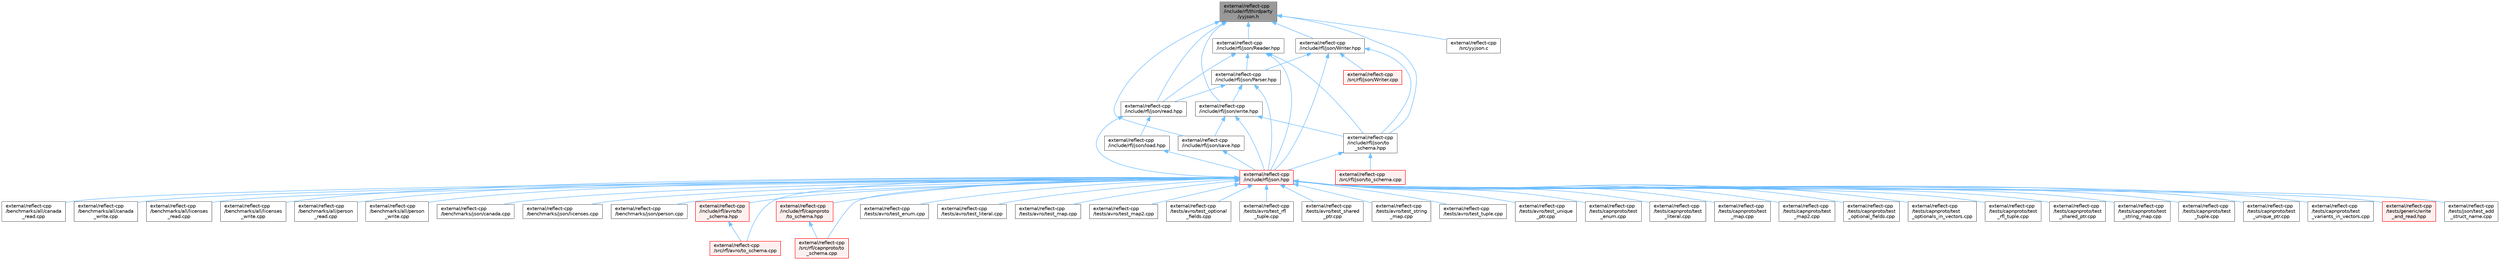 digraph "external/reflect-cpp/include/rfl/thirdparty/yyjson.h"
{
 // LATEX_PDF_SIZE
  bgcolor="transparent";
  edge [fontname=Helvetica,fontsize=10,labelfontname=Helvetica,labelfontsize=10];
  node [fontname=Helvetica,fontsize=10,shape=box,height=0.2,width=0.4];
  Node1 [id="Node000001",label="external/reflect-cpp\l/include/rfl/thirdparty\l/yyjson.h",height=0.2,width=0.4,color="gray40", fillcolor="grey60", style="filled", fontcolor="black",tooltip=" "];
  Node1 -> Node2 [id="edge1_Node000001_Node000002",dir="back",color="steelblue1",style="solid",tooltip=" "];
  Node2 [id="Node000002",label="external/reflect-cpp\l/include/rfl/json/Reader.hpp",height=0.2,width=0.4,color="grey40", fillcolor="white", style="filled",URL="$json_2_reader_8hpp.html",tooltip=" "];
  Node2 -> Node3 [id="edge2_Node000002_Node000003",dir="back",color="steelblue1",style="solid",tooltip=" "];
  Node3 [id="Node000003",label="external/reflect-cpp\l/include/rfl/json.hpp",height=0.2,width=0.4,color="red", fillcolor="#FFF0F0", style="filled",URL="$reflect-cpp_2include_2rfl_2json_8hpp.html",tooltip=" "];
  Node3 -> Node4 [id="edge3_Node000003_Node000004",dir="back",color="steelblue1",style="solid",tooltip=" "];
  Node4 [id="Node000004",label="external/reflect-cpp\l/benchmarks/all/canada\l_read.cpp",height=0.2,width=0.4,color="grey40", fillcolor="white", style="filled",URL="$canada__read_8cpp.html",tooltip=" "];
  Node3 -> Node5 [id="edge4_Node000003_Node000005",dir="back",color="steelblue1",style="solid",tooltip=" "];
  Node5 [id="Node000005",label="external/reflect-cpp\l/benchmarks/all/canada\l_write.cpp",height=0.2,width=0.4,color="grey40", fillcolor="white", style="filled",URL="$canada__write_8cpp.html",tooltip=" "];
  Node3 -> Node6 [id="edge5_Node000003_Node000006",dir="back",color="steelblue1",style="solid",tooltip=" "];
  Node6 [id="Node000006",label="external/reflect-cpp\l/benchmarks/all/licenses\l_read.cpp",height=0.2,width=0.4,color="grey40", fillcolor="white", style="filled",URL="$licenses__read_8cpp.html",tooltip=" "];
  Node3 -> Node7 [id="edge6_Node000003_Node000007",dir="back",color="steelblue1",style="solid",tooltip=" "];
  Node7 [id="Node000007",label="external/reflect-cpp\l/benchmarks/all/licenses\l_write.cpp",height=0.2,width=0.4,color="grey40", fillcolor="white", style="filled",URL="$licenses__write_8cpp.html",tooltip=" "];
  Node3 -> Node8 [id="edge7_Node000003_Node000008",dir="back",color="steelblue1",style="solid",tooltip=" "];
  Node8 [id="Node000008",label="external/reflect-cpp\l/benchmarks/all/person\l_read.cpp",height=0.2,width=0.4,color="grey40", fillcolor="white", style="filled",URL="$person__read_8cpp.html",tooltip=" "];
  Node3 -> Node9 [id="edge8_Node000003_Node000009",dir="back",color="steelblue1",style="solid",tooltip=" "];
  Node9 [id="Node000009",label="external/reflect-cpp\l/benchmarks/all/person\l_write.cpp",height=0.2,width=0.4,color="grey40", fillcolor="white", style="filled",URL="$person__write_8cpp.html",tooltip=" "];
  Node3 -> Node10 [id="edge9_Node000003_Node000010",dir="back",color="steelblue1",style="solid",tooltip=" "];
  Node10 [id="Node000010",label="external/reflect-cpp\l/benchmarks/json/canada.cpp",height=0.2,width=0.4,color="grey40", fillcolor="white", style="filled",URL="$canada_8cpp.html",tooltip=" "];
  Node3 -> Node11 [id="edge10_Node000003_Node000011",dir="back",color="steelblue1",style="solid",tooltip=" "];
  Node11 [id="Node000011",label="external/reflect-cpp\l/benchmarks/json/licenses.cpp",height=0.2,width=0.4,color="grey40", fillcolor="white", style="filled",URL="$licenses_8cpp.html",tooltip=" "];
  Node3 -> Node12 [id="edge11_Node000003_Node000012",dir="back",color="steelblue1",style="solid",tooltip=" "];
  Node12 [id="Node000012",label="external/reflect-cpp\l/benchmarks/json/person.cpp",height=0.2,width=0.4,color="grey40", fillcolor="white", style="filled",URL="$person_8cpp.html",tooltip=" "];
  Node3 -> Node13 [id="edge12_Node000003_Node000013",dir="back",color="steelblue1",style="solid",tooltip=" "];
  Node13 [id="Node000013",label="external/reflect-cpp\l/include/rfl/avro/to\l_schema.hpp",height=0.2,width=0.4,color="red", fillcolor="#FFF0F0", style="filled",URL="$avro_2to__schema_8hpp.html",tooltip=" "];
  Node13 -> Node66 [id="edge13_Node000013_Node000066",dir="back",color="steelblue1",style="solid",tooltip=" "];
  Node66 [id="Node000066",label="external/reflect-cpp\l/src/rfl/avro/to_schema.cpp",height=0.2,width=0.4,color="red", fillcolor="#FFF0F0", style="filled",URL="$avro_2to__schema_8cpp.html",tooltip=" "];
  Node3 -> Node68 [id="edge14_Node000003_Node000068",dir="back",color="steelblue1",style="solid",tooltip=" "];
  Node68 [id="Node000068",label="external/reflect-cpp\l/include/rfl/capnproto\l/to_schema.hpp",height=0.2,width=0.4,color="red", fillcolor="#FFF0F0", style="filled",URL="$capnproto_2to__schema_8hpp.html",tooltip=" "];
  Node68 -> Node120 [id="edge15_Node000068_Node000120",dir="back",color="steelblue1",style="solid",tooltip=" "];
  Node120 [id="Node000120",label="external/reflect-cpp\l/src/rfl/capnproto/to\l_schema.cpp",height=0.2,width=0.4,color="red", fillcolor="#FFF0F0", style="filled",URL="$capnproto_2to__schema_8cpp.html",tooltip=" "];
  Node3 -> Node66 [id="edge16_Node000003_Node000066",dir="back",color="steelblue1",style="solid",tooltip=" "];
  Node3 -> Node120 [id="edge17_Node000003_Node000120",dir="back",color="steelblue1",style="solid",tooltip=" "];
  Node3 -> Node29 [id="edge18_Node000003_Node000029",dir="back",color="steelblue1",style="solid",tooltip=" "];
  Node29 [id="Node000029",label="external/reflect-cpp\l/tests/avro/test_enum.cpp",height=0.2,width=0.4,color="grey40", fillcolor="white", style="filled",URL="$avro_2test__enum_8cpp.html",tooltip=" "];
  Node3 -> Node37 [id="edge19_Node000003_Node000037",dir="back",color="steelblue1",style="solid",tooltip=" "];
  Node37 [id="Node000037",label="external/reflect-cpp\l/tests/avro/test_literal.cpp",height=0.2,width=0.4,color="grey40", fillcolor="white", style="filled",URL="$avro_2test__literal_8cpp.html",tooltip=" "];
  Node3 -> Node39 [id="edge20_Node000003_Node000039",dir="back",color="steelblue1",style="solid",tooltip=" "];
  Node39 [id="Node000039",label="external/reflect-cpp\l/tests/avro/test_map.cpp",height=0.2,width=0.4,color="grey40", fillcolor="white", style="filled",URL="$avro_2test__map_8cpp.html",tooltip=" "];
  Node3 -> Node40 [id="edge21_Node000003_Node000040",dir="back",color="steelblue1",style="solid",tooltip=" "];
  Node40 [id="Node000040",label="external/reflect-cpp\l/tests/avro/test_map2.cpp",height=0.2,width=0.4,color="grey40", fillcolor="white", style="filled",URL="$avro_2test__map2_8cpp.html",tooltip=" "];
  Node3 -> Node42 [id="edge22_Node000003_Node000042",dir="back",color="steelblue1",style="solid",tooltip=" "];
  Node42 [id="Node000042",label="external/reflect-cpp\l/tests/avro/test_optional\l_fields.cpp",height=0.2,width=0.4,color="grey40", fillcolor="white", style="filled",URL="$avro_2test__optional__fields_8cpp.html",tooltip=" "];
  Node3 -> Node47 [id="edge23_Node000003_Node000047",dir="back",color="steelblue1",style="solid",tooltip=" "];
  Node47 [id="Node000047",label="external/reflect-cpp\l/tests/avro/test_rfl\l_tuple.cpp",height=0.2,width=0.4,color="grey40", fillcolor="white", style="filled",URL="$avro_2test__rfl__tuple_8cpp.html",tooltip=" "];
  Node3 -> Node50 [id="edge24_Node000003_Node000050",dir="back",color="steelblue1",style="solid",tooltip=" "];
  Node50 [id="Node000050",label="external/reflect-cpp\l/tests/avro/test_shared\l_ptr.cpp",height=0.2,width=0.4,color="grey40", fillcolor="white", style="filled",URL="$avro_2test__shared__ptr_8cpp.html",tooltip=" "];
  Node3 -> Node54 [id="edge25_Node000003_Node000054",dir="back",color="steelblue1",style="solid",tooltip=" "];
  Node54 [id="Node000054",label="external/reflect-cpp\l/tests/avro/test_string\l_map.cpp",height=0.2,width=0.4,color="grey40", fillcolor="white", style="filled",URL="$avro_2test__string__map_8cpp.html",tooltip=" "];
  Node3 -> Node57 [id="edge26_Node000003_Node000057",dir="back",color="steelblue1",style="solid",tooltip=" "];
  Node57 [id="Node000057",label="external/reflect-cpp\l/tests/avro/test_tuple.cpp",height=0.2,width=0.4,color="grey40", fillcolor="white", style="filled",URL="$reflect-cpp_2tests_2avro_2test__tuple_8cpp.html",tooltip=" "];
  Node3 -> Node58 [id="edge27_Node000003_Node000058",dir="back",color="steelblue1",style="solid",tooltip=" "];
  Node58 [id="Node000058",label="external/reflect-cpp\l/tests/avro/test_unique\l_ptr.cpp",height=0.2,width=0.4,color="grey40", fillcolor="white", style="filled",URL="$avro_2test__unique__ptr_8cpp.html",tooltip=" "];
  Node3 -> Node83 [id="edge28_Node000003_Node000083",dir="back",color="steelblue1",style="solid",tooltip=" "];
  Node83 [id="Node000083",label="external/reflect-cpp\l/tests/capnproto/test\l_enum.cpp",height=0.2,width=0.4,color="grey40", fillcolor="white", style="filled",URL="$capnproto_2test__enum_8cpp.html",tooltip=" "];
  Node3 -> Node91 [id="edge29_Node000003_Node000091",dir="back",color="steelblue1",style="solid",tooltip=" "];
  Node91 [id="Node000091",label="external/reflect-cpp\l/tests/capnproto/test\l_literal.cpp",height=0.2,width=0.4,color="grey40", fillcolor="white", style="filled",URL="$capnproto_2test__literal_8cpp.html",tooltip=" "];
  Node3 -> Node93 [id="edge30_Node000003_Node000093",dir="back",color="steelblue1",style="solid",tooltip=" "];
  Node93 [id="Node000093",label="external/reflect-cpp\l/tests/capnproto/test\l_map.cpp",height=0.2,width=0.4,color="grey40", fillcolor="white", style="filled",URL="$capnproto_2test__map_8cpp.html",tooltip=" "];
  Node3 -> Node94 [id="edge31_Node000003_Node000094",dir="back",color="steelblue1",style="solid",tooltip=" "];
  Node94 [id="Node000094",label="external/reflect-cpp\l/tests/capnproto/test\l_map2.cpp",height=0.2,width=0.4,color="grey40", fillcolor="white", style="filled",URL="$capnproto_2test__map2_8cpp.html",tooltip=" "];
  Node3 -> Node96 [id="edge32_Node000003_Node000096",dir="back",color="steelblue1",style="solid",tooltip=" "];
  Node96 [id="Node000096",label="external/reflect-cpp\l/tests/capnproto/test\l_optional_fields.cpp",height=0.2,width=0.4,color="grey40", fillcolor="white", style="filled",URL="$capnproto_2test__optional__fields_8cpp.html",tooltip=" "];
  Node3 -> Node97 [id="edge33_Node000003_Node000097",dir="back",color="steelblue1",style="solid",tooltip=" "];
  Node97 [id="Node000097",label="external/reflect-cpp\l/tests/capnproto/test\l_optionals_in_vectors.cpp",height=0.2,width=0.4,color="grey40", fillcolor="white", style="filled",URL="$test__optionals__in__vectors_8cpp.html",tooltip=" "];
  Node3 -> Node102 [id="edge34_Node000003_Node000102",dir="back",color="steelblue1",style="solid",tooltip=" "];
  Node102 [id="Node000102",label="external/reflect-cpp\l/tests/capnproto/test\l_rfl_tuple.cpp",height=0.2,width=0.4,color="grey40", fillcolor="white", style="filled",URL="$capnproto_2test__rfl__tuple_8cpp.html",tooltip=" "];
  Node3 -> Node105 [id="edge35_Node000003_Node000105",dir="back",color="steelblue1",style="solid",tooltip=" "];
  Node105 [id="Node000105",label="external/reflect-cpp\l/tests/capnproto/test\l_shared_ptr.cpp",height=0.2,width=0.4,color="grey40", fillcolor="white", style="filled",URL="$capnproto_2test__shared__ptr_8cpp.html",tooltip=" "];
  Node3 -> Node107 [id="edge36_Node000003_Node000107",dir="back",color="steelblue1",style="solid",tooltip=" "];
  Node107 [id="Node000107",label="external/reflect-cpp\l/tests/capnproto/test\l_string_map.cpp",height=0.2,width=0.4,color="grey40", fillcolor="white", style="filled",URL="$capnproto_2test__string__map_8cpp.html",tooltip=" "];
  Node3 -> Node110 [id="edge37_Node000003_Node000110",dir="back",color="steelblue1",style="solid",tooltip=" "];
  Node110 [id="Node000110",label="external/reflect-cpp\l/tests/capnproto/test\l_tuple.cpp",height=0.2,width=0.4,color="grey40", fillcolor="white", style="filled",URL="$reflect-cpp_2tests_2capnproto_2test__tuple_8cpp.html",tooltip=" "];
  Node3 -> Node111 [id="edge38_Node000003_Node000111",dir="back",color="steelblue1",style="solid",tooltip=" "];
  Node111 [id="Node000111",label="external/reflect-cpp\l/tests/capnproto/test\l_unique_ptr.cpp",height=0.2,width=0.4,color="grey40", fillcolor="white", style="filled",URL="$capnproto_2test__unique__ptr_8cpp.html",tooltip=" "];
  Node3 -> Node114 [id="edge39_Node000003_Node000114",dir="back",color="steelblue1",style="solid",tooltip=" "];
  Node114 [id="Node000114",label="external/reflect-cpp\l/tests/capnproto/test\l_variants_in_vectors.cpp",height=0.2,width=0.4,color="grey40", fillcolor="white", style="filled",URL="$test__variants__in__vectors_8cpp.html",tooltip=" "];
  Node3 -> Node122 [id="edge40_Node000003_Node000122",dir="back",color="steelblue1",style="solid",tooltip=" "];
  Node122 [id="Node000122",label="external/reflect-cpp\l/tests/generic/write\l_and_read.hpp",height=0.2,width=0.4,color="red", fillcolor="#FFF0F0", style="filled",URL="$generic_2write__and__read_8hpp.html",tooltip=" "];
  Node3 -> Node159 [id="edge41_Node000003_Node000159",dir="back",color="steelblue1",style="solid",tooltip=" "];
  Node159 [id="Node000159",label="external/reflect-cpp\l/tests/json/test_add\l_struct_name.cpp",height=0.2,width=0.4,color="grey40", fillcolor="white", style="filled",URL="$json_2test__add__struct__name_8cpp.html",tooltip=" "];
  Node2 -> Node329 [id="edge42_Node000002_Node000329",dir="back",color="steelblue1",style="solid",tooltip=" "];
  Node329 [id="Node000329",label="external/reflect-cpp\l/include/rfl/json/Parser.hpp",height=0.2,width=0.4,color="grey40", fillcolor="white", style="filled",URL="$json_2_parser_8hpp.html",tooltip=" "];
  Node329 -> Node3 [id="edge43_Node000329_Node000003",dir="back",color="steelblue1",style="solid",tooltip=" "];
  Node329 -> Node330 [id="edge44_Node000329_Node000330",dir="back",color="steelblue1",style="solid",tooltip=" "];
  Node330 [id="Node000330",label="external/reflect-cpp\l/include/rfl/json/read.hpp",height=0.2,width=0.4,color="grey40", fillcolor="white", style="filled",URL="$json_2read_8hpp.html",tooltip=" "];
  Node330 -> Node3 [id="edge45_Node000330_Node000003",dir="back",color="steelblue1",style="solid",tooltip=" "];
  Node330 -> Node331 [id="edge46_Node000330_Node000331",dir="back",color="steelblue1",style="solid",tooltip=" "];
  Node331 [id="Node000331",label="external/reflect-cpp\l/include/rfl/json/load.hpp",height=0.2,width=0.4,color="grey40", fillcolor="white", style="filled",URL="$json_2load_8hpp.html",tooltip=" "];
  Node331 -> Node3 [id="edge47_Node000331_Node000003",dir="back",color="steelblue1",style="solid",tooltip=" "];
  Node329 -> Node332 [id="edge48_Node000329_Node000332",dir="back",color="steelblue1",style="solid",tooltip=" "];
  Node332 [id="Node000332",label="external/reflect-cpp\l/include/rfl/json/write.hpp",height=0.2,width=0.4,color="grey40", fillcolor="white", style="filled",URL="$json_2write_8hpp.html",tooltip=" "];
  Node332 -> Node3 [id="edge49_Node000332_Node000003",dir="back",color="steelblue1",style="solid",tooltip=" "];
  Node332 -> Node333 [id="edge50_Node000332_Node000333",dir="back",color="steelblue1",style="solid",tooltip=" "];
  Node333 [id="Node000333",label="external/reflect-cpp\l/include/rfl/json/save.hpp",height=0.2,width=0.4,color="grey40", fillcolor="white", style="filled",URL="$json_2save_8hpp.html",tooltip=" "];
  Node333 -> Node3 [id="edge51_Node000333_Node000003",dir="back",color="steelblue1",style="solid",tooltip=" "];
  Node332 -> Node334 [id="edge52_Node000332_Node000334",dir="back",color="steelblue1",style="solid",tooltip=" "];
  Node334 [id="Node000334",label="external/reflect-cpp\l/include/rfl/json/to\l_schema.hpp",height=0.2,width=0.4,color="grey40", fillcolor="white", style="filled",URL="$json_2to__schema_8hpp.html",tooltip=" "];
  Node334 -> Node3 [id="edge53_Node000334_Node000003",dir="back",color="steelblue1",style="solid",tooltip=" "];
  Node334 -> Node335 [id="edge54_Node000334_Node000335",dir="back",color="steelblue1",style="solid",tooltip=" "];
  Node335 [id="Node000335",label="external/reflect-cpp\l/src/rfl/json/to_schema.cpp",height=0.2,width=0.4,color="red", fillcolor="#FFF0F0", style="filled",URL="$json_2to__schema_8cpp.html",tooltip=" "];
  Node2 -> Node330 [id="edge55_Node000002_Node000330",dir="back",color="steelblue1",style="solid",tooltip=" "];
  Node2 -> Node334 [id="edge56_Node000002_Node000334",dir="back",color="steelblue1",style="solid",tooltip=" "];
  Node1 -> Node337 [id="edge57_Node000001_Node000337",dir="back",color="steelblue1",style="solid",tooltip=" "];
  Node337 [id="Node000337",label="external/reflect-cpp\l/include/rfl/json/Writer.hpp",height=0.2,width=0.4,color="grey40", fillcolor="white", style="filled",URL="$json_2_writer_8hpp.html",tooltip=" "];
  Node337 -> Node3 [id="edge58_Node000337_Node000003",dir="back",color="steelblue1",style="solid",tooltip=" "];
  Node337 -> Node329 [id="edge59_Node000337_Node000329",dir="back",color="steelblue1",style="solid",tooltip=" "];
  Node337 -> Node334 [id="edge60_Node000337_Node000334",dir="back",color="steelblue1",style="solid",tooltip=" "];
  Node337 -> Node338 [id="edge61_Node000337_Node000338",dir="back",color="steelblue1",style="solid",tooltip=" "];
  Node338 [id="Node000338",label="external/reflect-cpp\l/src/rfl/json/Writer.cpp",height=0.2,width=0.4,color="red", fillcolor="#FFF0F0", style="filled",URL="$json_2_writer_8cpp.html",tooltip=" "];
  Node1 -> Node330 [id="edge62_Node000001_Node000330",dir="back",color="steelblue1",style="solid",tooltip=" "];
  Node1 -> Node333 [id="edge63_Node000001_Node000333",dir="back",color="steelblue1",style="solid",tooltip=" "];
  Node1 -> Node334 [id="edge64_Node000001_Node000334",dir="back",color="steelblue1",style="solid",tooltip=" "];
  Node1 -> Node332 [id="edge65_Node000001_Node000332",dir="back",color="steelblue1",style="solid",tooltip=" "];
  Node1 -> Node339 [id="edge66_Node000001_Node000339",dir="back",color="steelblue1",style="solid",tooltip=" "];
  Node339 [id="Node000339",label="external/reflect-cpp\l/src/yyjson.c",height=0.2,width=0.4,color="grey40", fillcolor="white", style="filled",URL="$yyjson_8c.html",tooltip=" "];
}
